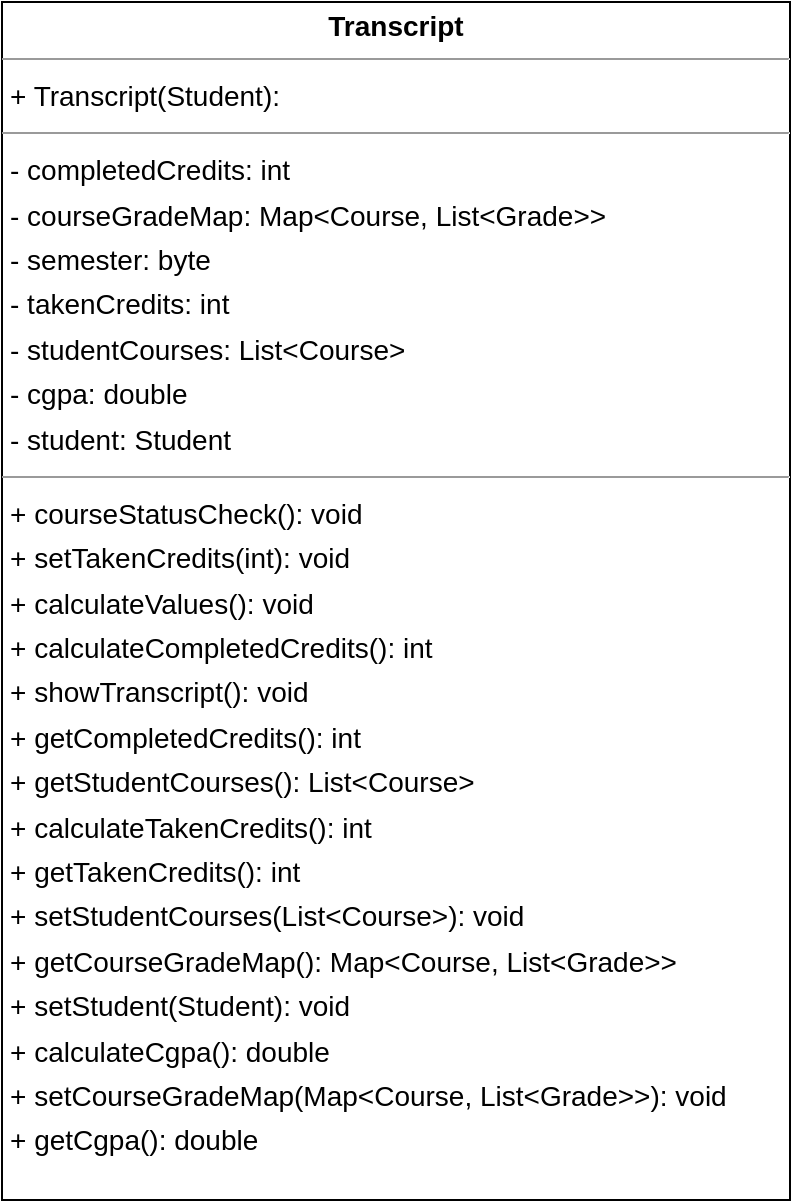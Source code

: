 <mxfile version="22.1.2" type="device">
  <diagram name="Page-1" id="B4N2S75nflqeGTzwn8xi">
    <mxGraphModel dx="209" dy="1783" grid="1" gridSize="10" guides="1" tooltips="1" connect="1" arrows="1" fold="1" page="1" pageScale="1" pageWidth="827" pageHeight="1169" math="0" shadow="0">
      <root>
        <mxCell id="0" />
        <mxCell id="1" parent="0" />
        <mxCell id="QGV1TojfyUTg97D76qeK-2" value="&lt;p style=&quot;margin:0px;margin-top:4px;text-align:center;&quot;&gt;&lt;b&gt;Transcript&lt;/b&gt;&lt;/p&gt;&lt;hr size=&quot;1&quot;/&gt;&lt;p style=&quot;margin:0 0 0 4px;line-height:1.6;&quot;&gt;+ Transcript(Student): &lt;/p&gt;&lt;hr size=&quot;1&quot;/&gt;&lt;p style=&quot;margin:0 0 0 4px;line-height:1.6;&quot;&gt;- completedCredits: int&lt;br/&gt;- courseGradeMap: Map&amp;lt;Course, List&amp;lt;Grade&amp;gt;&amp;gt;&lt;br/&gt;- semester: byte&lt;br/&gt;- takenCredits: int&lt;br/&gt;- studentCourses: List&amp;lt;Course&amp;gt;&lt;br/&gt;- cgpa: double&lt;br/&gt;- student: Student&lt;/p&gt;&lt;hr size=&quot;1&quot;/&gt;&lt;p style=&quot;margin:0 0 0 4px;line-height:1.6;&quot;&gt;+ courseStatusCheck(): void&lt;br/&gt;+ setTakenCredits(int): void&lt;br/&gt;+ calculateValues(): void&lt;br/&gt;+ calculateCompletedCredits(): int&lt;br/&gt;+ showTranscript(): void&lt;br/&gt;+ getCompletedCredits(): int&lt;br/&gt;+ getStudentCourses(): List&amp;lt;Course&amp;gt;&lt;br/&gt;+ calculateTakenCredits(): int&lt;br/&gt;+ getTakenCredits(): int&lt;br/&gt;+ setStudentCourses(List&amp;lt;Course&amp;gt;): void&lt;br/&gt;+ getCourseGradeMap(): Map&amp;lt;Course, List&amp;lt;Grade&amp;gt;&amp;gt;&lt;br/&gt;+ setStudent(Student): void&lt;br/&gt;+ calculateCgpa(): double&lt;br/&gt;+ setCourseGradeMap(Map&amp;lt;Course, List&amp;lt;Grade&amp;gt;&amp;gt;): void&lt;br/&gt;+ getCgpa(): double&lt;/p&gt;" style="verticalAlign=top;align=left;overflow=fill;fontSize=14;fontFamily=Helvetica;html=1;rounded=0;shadow=0;comic=0;labelBackgroundColor=none;strokeWidth=1;" vertex="1" parent="1">
          <mxGeometry x="1000" y="-399" width="394" height="599" as="geometry" />
        </mxCell>
      </root>
    </mxGraphModel>
  </diagram>
</mxfile>
